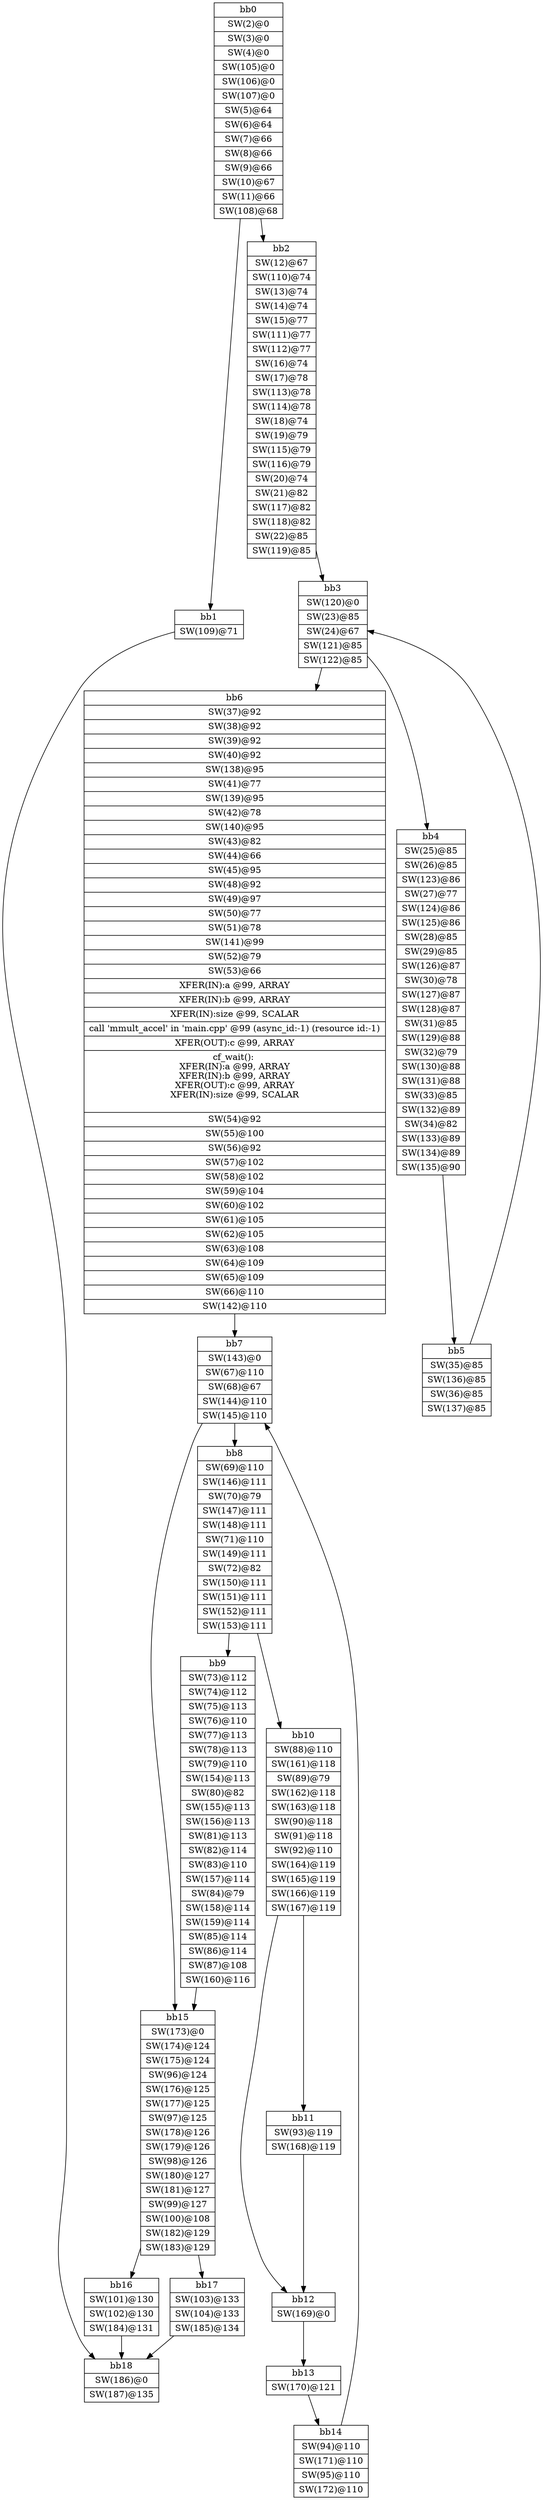digraph CDFG {
node [shape=record];
bb0 [shape=record, label = "{bb0|<x0x2424480>SW(2)@0\n|<x0x2424390>SW(3)@0\n|<x0x2428190>SW(4)@0\n|<x0x2eb1a50>SW(105)@0\n|<x0x2eb1af0>SW(106)@0\n|<x0x2eb1bd0>SW(107)@0\n|<x0x2ea2ae0>SW(5)@64\n|<x0x2ea2d80>SW(6)@64\n|<x0x2ea2ef0>SW(7)@66\n|<x0x2ea3130>SW(8)@66\n|<x0x2ea4920>SW(9)@66\n|<x0x2ea4b60>SW(10)@67\n|<x0x2ea31d0>SW(11)@66\n|<x0x2eb1da0>SW(108)@68\n}"];
bb1 [shape=record, label = "{bb1|<x0x2eb20d0>SW(109)@71\n}"];
bb2 [shape=record, label = "{bb2|<x0x2ea3420>SW(12)@67\n|<x0x2eb25b0>SW(110)@74\n|<x0x2ea4170>SW(13)@74\n|<x0x2ea42c0>SW(14)@74\n|<x0x2ea4430>SW(15)@77\n|<x0x2eb2770>SW(111)@77\n|<x0x2eb2940>SW(112)@77\n|<x0x2ea46d0>SW(16)@74\n|<x0x2ea4d30>SW(17)@78\n|<x0x2eb2b20>SW(113)@78\n|<x0x2eb2cc0>SW(114)@78\n|<x0x2ea4f40>SW(18)@74\n|<x0x2ea50f0>SW(19)@79\n|<x0x2eb2fb0>SW(115)@79\n|<x0x2eb3130>SW(116)@79\n|<x0x2ea5300>SW(20)@74\n|<x0x2ea54b0>SW(21)@82\n|<x0x2eb3300>SW(117)@82\n|<x0x2eb35c0>SW(118)@82\n|<x0x2ea5760>SW(22)@85\n|<x0x2eb3770>SW(119)@85\n}"];
bb3 [shape=record, label = "{bb3|<x0x2eb3980>SW(120)@0\n|<x0x2ea5910>SW(23)@85\n|<x0x2ea5b60>SW(24)@67\n|<x0x2eb3cb0>SW(121)@85\n|<x0x2eb3e50>SW(122)@85\n}"];
bb4 [shape=record, label = "{bb4|<x0x2ea5d10>SW(25)@85\n|<x0x2ea5f60>SW(26)@85\n|<x0x2eb4310>SW(123)@86\n|<x0x2ea6b10>SW(27)@77\n|<x0x2eb44e0>SW(124)@86\n|<x0x2eb45d0>SW(125)@86\n|<x0x2ea6c80>SW(28)@85\n|<x0x2ea6190>SW(29)@85\n|<x0x2eb47d0>SW(126)@87\n|<x0x2ea6350>SW(30)@78\n|<x0x2eb4a20>SW(127)@87\n|<x0x2eb4bc0>SW(128)@87\n|<x0x2ea64c0>SW(31)@85\n|<x0x2eb4d60>SW(129)@88\n|<x0x2ea6630>SW(32)@79\n|<x0x2eb5070>SW(130)@88\n|<x0x2eb52b0>SW(131)@88\n|<x0x2ea6870>SW(33)@85\n|<x0x2eb5480>SW(132)@89\n|<x0x2ea9030>SW(34)@82\n|<x0x2eb5630>SW(133)@89\n|<x0x2eb5720>SW(134)@89\n|<x0x2eb5940>SW(135)@90\n}"];
bb5 [shape=record, label = "{bb5|<x0x2ea6fc0>SW(35)@85\n|<x0x2eb7f20>SW(136)@85\n|<x0x2ea7180>SW(36)@85\n|<x0x2eb5cd0>SW(137)@85\n}"];
bb6 [shape=record, label = "{bb6|<x0x2ea73c0>SW(37)@92\n|<x0x2ea7590>SW(38)@92\n|<x0x2ea77e0>SW(39)@92\n|<x0x2ea79b0>SW(40)@92\n|<x0x2eb6020>SW(138)@95\n|<x0x2ea7c00>SW(41)@77\n|<x0x2eb61f0>SW(139)@95\n|<x0x2ea7dd0>SW(42)@78\n|<x0x2eb63c0>SW(140)@95\n|<x0x2ea8030>SW(43)@82\n|<x0x2ea8bd0>SW(44)@66\n|<x0x2ea8e10>SW(45)@95\n|<x0x2ea86a0>SW(48)@92\n|<x0x2ea8810>SW(49)@97\n|<x0x2ea8a40>SW(50)@77\n|<x0x2ea9260>SW(51)@78\n|<x0x2eb67b0>SW(141)@99\n|<x0x2ea94c0>SW(52)@79\n|<x0x2ea9670>SW(53)@66\n|<x0x2ebf000>XFER(IN):a @99, ARRAY\n|<x0x2ebf0d0>XFER(IN):b @99, ARRAY\n|<x0x2ebf2f0>XFER(IN):size @99, SCALAR\n|<x0x2428480>call 'mmult_accel' in 'main.cpp' @99 (async_id:-1) (resource id:-1)\n|<x0x2ebf1d0>XFER(OUT):c @99, ARRAY\n|<x0x2ecd630>cf_wait(): \nXFER(IN):a @99, ARRAY\nXFER(IN):b @99, ARRAY\nXFER(OUT):c @99, ARRAY\nXFER(IN):size @99, SCALAR\n\n|<x0x2ea9cf0>SW(54)@92\n|<x0x2ea9e20>SW(55)@100\n|<x0x2ea9fe0>SW(56)@92\n|<x0x2eaa260>SW(57)@102\n|<x0x2eaae20>SW(58)@102\n|<x0x2eaabb0>SW(59)@104\n|<x0x2eab050>SW(60)@102\n|<x0x2eaa420>SW(61)@105\n|<x0x2eaa740>SW(62)@105\n|<x0x2eab480>SW(63)@108\n|<x0x2eab5b0>SW(64)@109\n|<x0x2eab880>SW(65)@109\n|<x0x2eabae0>SW(66)@110\n|<x0x2eb6cd0>SW(142)@110\n}"];
bb7 [shape=record, label = "{bb7|<x0x2eb79e0>SW(143)@0\n|<x0x2eabd40>SW(67)@110\n|<x0x2eabf00>SW(68)@67\n|<x0x2eb7b30>SW(144)@110\n|<x0x2eb6db0>SW(145)@110\n}"];
bb8 [shape=record, label = "{bb8|<x0x2eac140>SW(69)@110\n|<x0x2eb4050>SW(146)@111\n|<x0x2eac300>SW(70)@79\n|<x0x2eb7500>SW(147)@111\n|<x0x2eb75d0>SW(148)@111\n|<x0x2eac540>SW(71)@110\n|<x0x2eb8340>SW(149)@111\n|<x0x2eac700>SW(72)@82\n|<x0x2eb8510>SW(150)@111\n|<x0x2eb8670>SW(151)@111\n|<x0x2eb8810>SW(152)@111\n|<x0x2eb8980>SW(153)@111\n}"];
bb9 [shape=record, label = "{bb9|<x0x2ead300>SW(73)@112\n|<x0x2eac7a0>SW(74)@112\n|<x0x2eaca70>SW(75)@113\n|<x0x2eaccf0>SW(76)@110\n|<x0x2eace80>SW(77)@113\n|<x0x2ead640>SW(78)@113\n|<x0x2ead8a0>SW(79)@110\n|<x0x2eb8eb0>SW(154)@113\n|<x0x2eada60>SW(80)@82\n|<x0x2eb9080>SW(155)@113\n|<x0x2eb9220>SW(156)@113\n|<x0x2eadcc0>SW(81)@113\n|<x0x2eadea0>SW(82)@114\n|<x0x2eae170>SW(83)@110\n|<x0x2eb9540>SW(157)@114\n|<x0x2eae330>SW(84)@79\n|<x0x2eb9710>SW(158)@114\n|<x0x2eb98b0>SW(159)@114\n|<x0x2eae590>SW(85)@114\n|<x0x2eae770>SW(86)@114\n|<x0x2eaf400>SW(87)@108\n|<x0x2eb9bd0>SW(160)@116\n}"];
bb10 [shape=record, label = "{bb10|<x0x2eaf590>SW(88)@110\n|<x0x2eb9e90>SW(161)@118\n|<x0x2eae9a0>SW(89)@79\n|<x0x2eba060>SW(162)@118\n|<x0x2eba100>SW(163)@118\n|<x0x2eaeb50>SW(90)@118\n|<x0x2eaedc0>SW(91)@118\n|<x0x2eaeed0>SW(92)@110\n|<x0x2eba330>SW(164)@119\n|<x0x2eba860>SW(165)@119\n|<x0x2ebaa00>SW(166)@119\n|<x0x2ebaf30>SW(167)@119\n}"];
bb11 [shape=record, label = "{bb11|<x0x2eaf6d0>SW(93)@119\n|<x0x2ebace0>SW(168)@119\n}"];
bb12 [shape=record, label = "{bb12|<x0x2ebb280>SW(169)@0\n}"];
bb13 [shape=record, label = "{bb13|<x0x2ebb500>SW(170)@121\n}"];
bb14 [shape=record, label = "{bb14|<x0x2eaf890>SW(94)@110\n|<x0x2ebb820>SW(171)@110\n|<x0x2eafa50>SW(95)@110\n|<x0x2ebbad0>SW(172)@110\n}"];
bb15 [shape=record, label = "{bb15|<x0x2ebbda0>SW(173)@0\n|<x0x2ebc400>SW(174)@124\n|<x0x2ebc560>SW(175)@124\n|<x0x2eafcd0>SW(96)@124\n|<x0x2ebbe60>SW(176)@125\n|<x0x2ebbfd0>SW(177)@125\n|<x0x2eafeb0>SW(97)@125\n|<x0x2ebc1a0>SW(178)@126\n|<x0x2ebe8f0>SW(179)@126\n|<x0x2eb00c0>SW(98)@126\n|<x0x2ebc8a0>SW(180)@127\n|<x0x2ebca10>SW(181)@127\n|<x0x2eb0210>SW(99)@127\n|<x0x2eb04b0>SW(100)@108\n|<x0x2ebcbd0>SW(182)@129\n|<x0x2ebceb0>SW(183)@129\n}"];
bb16 [shape=record, label = "{bb16|<x0x2eb0660>SW(101)@130\n|<x0x2eb0930>SW(102)@130\n|<x0x2eb6f90>SW(184)@131\n}"];
bb17 [shape=record, label = "{bb17|<x0x2eb15a0>SW(103)@133\n|<x0x2eb0b60>SW(104)@133\n|<x0x2ebd8d0>SW(185)@134\n}"];
bb18 [shape=record, label = "{bb18|<x0x2ebdc80>SW(186)@0\n|<x0x2ebdd70>SW(187)@135\n}"];
bb0 -> bb1
bb0 -> bb2
bb1 -> bb18
bb2 -> bb3
bb3 -> bb4
bb3 -> bb6
bb4 -> bb5
bb5 -> bb3
bb6 -> bb7
bb7 -> bb8
bb7 -> bb15
bb8 -> bb10
bb8 -> bb9
bb9 -> bb15
bb10 -> bb11
bb10 -> bb12
bb11 -> bb12
bb12 -> bb13
bb13 -> bb14
bb14 -> bb7
bb15 -> bb17
bb15 -> bb16
bb16 -> bb18
bb17 -> bb18
}

